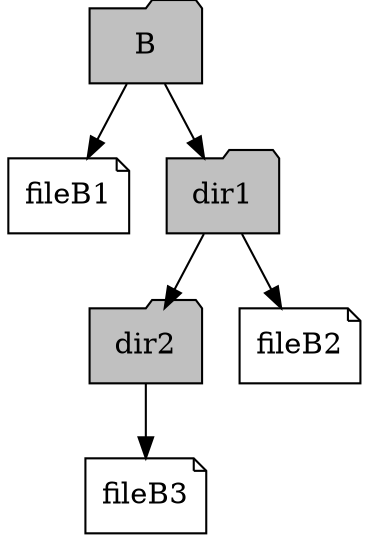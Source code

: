 digraph G
{
  B [style=filled,fillcolor=gray,shape=folder, label="B"];
  fileB1 [shape=note, label="fileB1"];
  Bdir1  [style=filled,fillcolor=gray,shape=folder, label="dir1"];
  Bdir2  [style=filled,fillcolor=gray,shape=folder, label="dir2"];
  fileB2 [shape=note, label="fileB2"];
  fileB3 [shape=note, label="fileB3"];

  "B" -> "fileB1";
  "B" -> "Bdir1";
  
  "Bdir1" -> "fileB2";
  "Bdir1" -> "Bdir2";

  "Bdir2" -> "fileB3";
  
}

